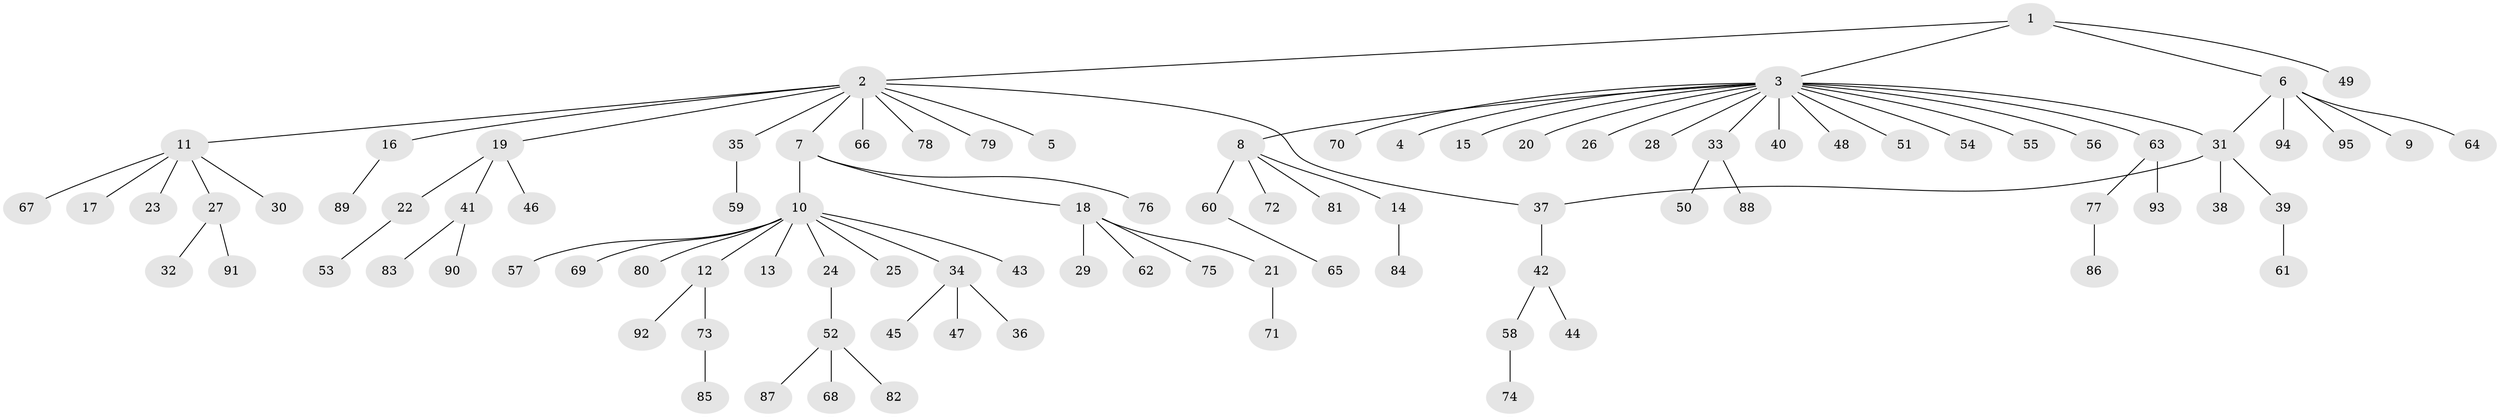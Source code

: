 // Generated by graph-tools (version 1.1) at 2025/25/03/09/25 03:25:59]
// undirected, 95 vertices, 96 edges
graph export_dot {
graph [start="1"]
  node [color=gray90,style=filled];
  1;
  2;
  3;
  4;
  5;
  6;
  7;
  8;
  9;
  10;
  11;
  12;
  13;
  14;
  15;
  16;
  17;
  18;
  19;
  20;
  21;
  22;
  23;
  24;
  25;
  26;
  27;
  28;
  29;
  30;
  31;
  32;
  33;
  34;
  35;
  36;
  37;
  38;
  39;
  40;
  41;
  42;
  43;
  44;
  45;
  46;
  47;
  48;
  49;
  50;
  51;
  52;
  53;
  54;
  55;
  56;
  57;
  58;
  59;
  60;
  61;
  62;
  63;
  64;
  65;
  66;
  67;
  68;
  69;
  70;
  71;
  72;
  73;
  74;
  75;
  76;
  77;
  78;
  79;
  80;
  81;
  82;
  83;
  84;
  85;
  86;
  87;
  88;
  89;
  90;
  91;
  92;
  93;
  94;
  95;
  1 -- 2;
  1 -- 3;
  1 -- 6;
  1 -- 49;
  2 -- 5;
  2 -- 7;
  2 -- 11;
  2 -- 16;
  2 -- 19;
  2 -- 35;
  2 -- 37;
  2 -- 66;
  2 -- 78;
  2 -- 79;
  3 -- 4;
  3 -- 8;
  3 -- 15;
  3 -- 20;
  3 -- 26;
  3 -- 28;
  3 -- 31;
  3 -- 33;
  3 -- 40;
  3 -- 48;
  3 -- 51;
  3 -- 54;
  3 -- 55;
  3 -- 56;
  3 -- 63;
  3 -- 70;
  6 -- 9;
  6 -- 31;
  6 -- 64;
  6 -- 94;
  6 -- 95;
  7 -- 10;
  7 -- 18;
  7 -- 76;
  8 -- 14;
  8 -- 60;
  8 -- 72;
  8 -- 81;
  10 -- 12;
  10 -- 13;
  10 -- 24;
  10 -- 25;
  10 -- 34;
  10 -- 43;
  10 -- 57;
  10 -- 69;
  10 -- 80;
  11 -- 17;
  11 -- 23;
  11 -- 27;
  11 -- 30;
  11 -- 67;
  12 -- 73;
  12 -- 92;
  14 -- 84;
  16 -- 89;
  18 -- 21;
  18 -- 29;
  18 -- 62;
  18 -- 75;
  19 -- 22;
  19 -- 41;
  19 -- 46;
  21 -- 71;
  22 -- 53;
  24 -- 52;
  27 -- 32;
  27 -- 91;
  31 -- 37;
  31 -- 38;
  31 -- 39;
  33 -- 50;
  33 -- 88;
  34 -- 36;
  34 -- 45;
  34 -- 47;
  35 -- 59;
  37 -- 42;
  39 -- 61;
  41 -- 83;
  41 -- 90;
  42 -- 44;
  42 -- 58;
  52 -- 68;
  52 -- 82;
  52 -- 87;
  58 -- 74;
  60 -- 65;
  63 -- 77;
  63 -- 93;
  73 -- 85;
  77 -- 86;
}
